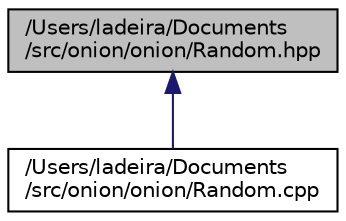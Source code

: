 digraph "/Users/ladeira/Documents/src/onion/onion/Random.hpp"
{
 // LATEX_PDF_SIZE
  edge [fontname="Helvetica",fontsize="10",labelfontname="Helvetica",labelfontsize="10"];
  node [fontname="Helvetica",fontsize="10",shape=record];
  Node1 [label="/Users/ladeira/Documents\l/src/onion/onion/Random.hpp",height=0.2,width=0.4,color="black", fillcolor="grey75", style="filled", fontcolor="black",tooltip="This header introduces the random number generation (RNG) facilities of the Onion Framework."];
  Node1 -> Node2 [dir="back",color="midnightblue",fontsize="10",style="solid",fontname="Helvetica"];
  Node2 [label="/Users/ladeira/Documents\l/src/onion/onion/Random.cpp",height=0.2,width=0.4,color="black", fillcolor="white", style="filled",URL="$_random_8cpp.html",tooltip="Implementation of the global RandomEngine object."];
}
